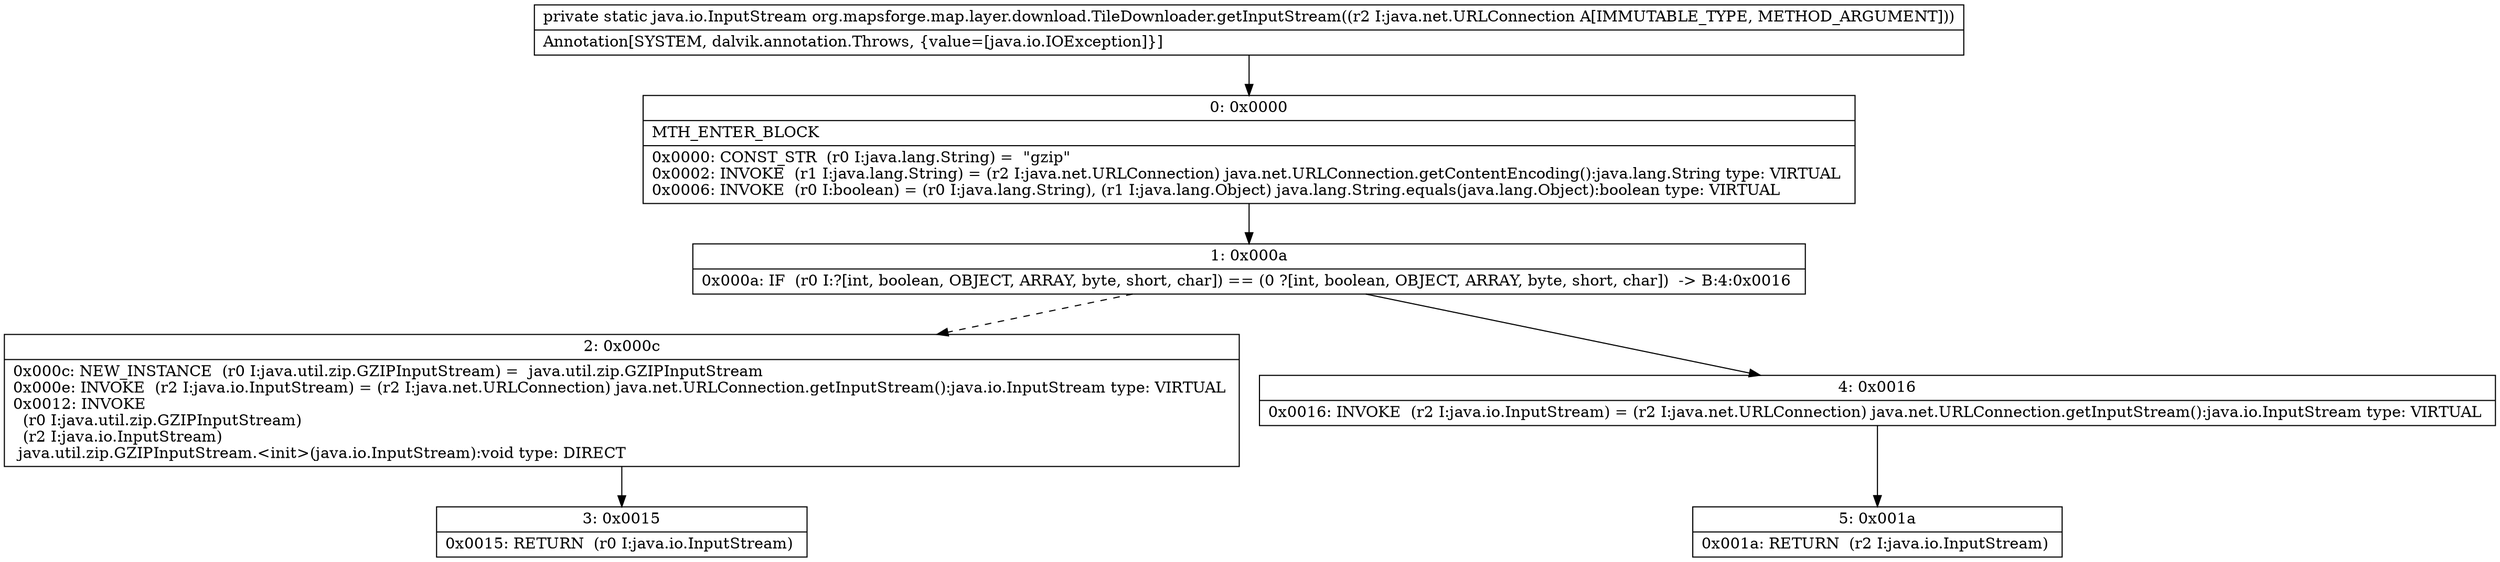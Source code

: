 digraph "CFG fororg.mapsforge.map.layer.download.TileDownloader.getInputStream(Ljava\/net\/URLConnection;)Ljava\/io\/InputStream;" {
Node_0 [shape=record,label="{0\:\ 0x0000|MTH_ENTER_BLOCK\l|0x0000: CONST_STR  (r0 I:java.lang.String) =  \"gzip\" \l0x0002: INVOKE  (r1 I:java.lang.String) = (r2 I:java.net.URLConnection) java.net.URLConnection.getContentEncoding():java.lang.String type: VIRTUAL \l0x0006: INVOKE  (r0 I:boolean) = (r0 I:java.lang.String), (r1 I:java.lang.Object) java.lang.String.equals(java.lang.Object):boolean type: VIRTUAL \l}"];
Node_1 [shape=record,label="{1\:\ 0x000a|0x000a: IF  (r0 I:?[int, boolean, OBJECT, ARRAY, byte, short, char]) == (0 ?[int, boolean, OBJECT, ARRAY, byte, short, char])  \-\> B:4:0x0016 \l}"];
Node_2 [shape=record,label="{2\:\ 0x000c|0x000c: NEW_INSTANCE  (r0 I:java.util.zip.GZIPInputStream) =  java.util.zip.GZIPInputStream \l0x000e: INVOKE  (r2 I:java.io.InputStream) = (r2 I:java.net.URLConnection) java.net.URLConnection.getInputStream():java.io.InputStream type: VIRTUAL \l0x0012: INVOKE  \l  (r0 I:java.util.zip.GZIPInputStream)\l  (r2 I:java.io.InputStream)\l java.util.zip.GZIPInputStream.\<init\>(java.io.InputStream):void type: DIRECT \l}"];
Node_3 [shape=record,label="{3\:\ 0x0015|0x0015: RETURN  (r0 I:java.io.InputStream) \l}"];
Node_4 [shape=record,label="{4\:\ 0x0016|0x0016: INVOKE  (r2 I:java.io.InputStream) = (r2 I:java.net.URLConnection) java.net.URLConnection.getInputStream():java.io.InputStream type: VIRTUAL \l}"];
Node_5 [shape=record,label="{5\:\ 0x001a|0x001a: RETURN  (r2 I:java.io.InputStream) \l}"];
MethodNode[shape=record,label="{private static java.io.InputStream org.mapsforge.map.layer.download.TileDownloader.getInputStream((r2 I:java.net.URLConnection A[IMMUTABLE_TYPE, METHOD_ARGUMENT]))  | Annotation[SYSTEM, dalvik.annotation.Throws, \{value=[java.io.IOException]\}]\l}"];
MethodNode -> Node_0;
Node_0 -> Node_1;
Node_1 -> Node_2[style=dashed];
Node_1 -> Node_4;
Node_2 -> Node_3;
Node_4 -> Node_5;
}

